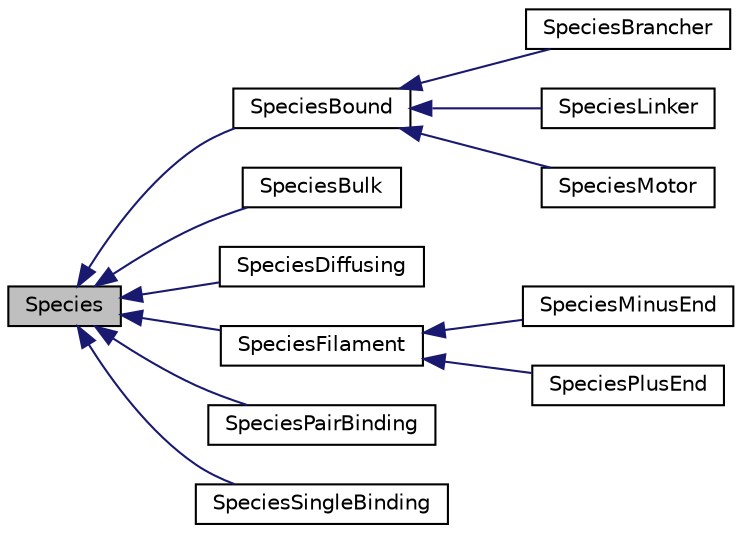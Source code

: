 digraph "Species"
{
 // INTERACTIVE_SVG=YES
  edge [fontname="Helvetica",fontsize="10",labelfontname="Helvetica",labelfontsize="10"];
  node [fontname="Helvetica",fontsize="10",shape=record];
  rankdir="LR";
  Node0 [label="Species",height=0.2,width=0.4,color="black", fillcolor="grey75", style="filled", fontcolor="black"];
  Node0 -> Node1 [dir="back",color="midnightblue",fontsize="10",style="solid",fontname="Helvetica"];
  Node1 [label="SpeciesBound",height=0.2,width=0.4,color="black", fillcolor="white", style="filled",URL="$classSpeciesBound.html",tooltip="Used for species that can be bound to a Filament. "];
  Node1 -> Node2 [dir="back",color="midnightblue",fontsize="10",style="solid",fontname="Helvetica"];
  Node2 [label="SpeciesBrancher",height=0.2,width=0.4,color="black", fillcolor="white", style="filled",URL="$classSpeciesBrancher.html",tooltip="Used for species that can be bound to a Filament. "];
  Node1 -> Node3 [dir="back",color="midnightblue",fontsize="10",style="solid",fontname="Helvetica"];
  Node3 [label="SpeciesLinker",height=0.2,width=0.4,color="black", fillcolor="white", style="filled",URL="$classSpeciesLinker.html",tooltip="Used for species that can be bound to a Filament. "];
  Node1 -> Node4 [dir="back",color="midnightblue",fontsize="10",style="solid",fontname="Helvetica"];
  Node4 [label="SpeciesMotor",height=0.2,width=0.4,color="black", fillcolor="white", style="filled",URL="$classSpeciesMotor.html",tooltip="Used for species that can be bound to a Filament. "];
  Node0 -> Node5 [dir="back",color="midnightblue",fontsize="10",style="solid",fontname="Helvetica"];
  Node5 [label="SpeciesBulk",height=0.2,width=0.4,color="black", fillcolor="white", style="filled",URL="$classSpeciesBulk.html",tooltip="Used for species without spatial information (i.e. well-mixed in the container) "];
  Node0 -> Node6 [dir="back",color="midnightblue",fontsize="10",style="solid",fontname="Helvetica"];
  Node6 [label="SpeciesDiffusing",height=0.2,width=0.4,color="black", fillcolor="white", style="filled",URL="$classSpeciesDiffusing.html",tooltip="Used for species which can move spatially from one compartment to the neighboring one (i..."];
  Node0 -> Node7 [dir="back",color="midnightblue",fontsize="10",style="solid",fontname="Helvetica"];
  Node7 [label="SpeciesFilament",height=0.2,width=0.4,color="black", fillcolor="white", style="filled",URL="$classSpeciesFilament.html",tooltip="Used for species that can be in a Filament. "];
  Node7 -> Node8 [dir="back",color="midnightblue",fontsize="10",style="solid",fontname="Helvetica"];
  Node8 [label="SpeciesMinusEnd",height=0.2,width=0.4,color="black", fillcolor="white", style="filled",URL="$classSpeciesMinusEnd.html",tooltip="Used for a minus end species on a Filament. "];
  Node7 -> Node9 [dir="back",color="midnightblue",fontsize="10",style="solid",fontname="Helvetica"];
  Node9 [label="SpeciesPlusEnd",height=0.2,width=0.4,color="black", fillcolor="white", style="filled",URL="$classSpeciesPlusEnd.html",tooltip="Used for a plus end species on a Filament. "];
  Node0 -> Node10 [dir="back",color="midnightblue",fontsize="10",style="solid",fontname="Helvetica"];
  Node10 [label="SpeciesPairBinding",height=0.2,width=0.4,color="black", fillcolor="white", style="filled",URL="$classSpeciesPairBinding.html",tooltip="Used to represent a pair binding site in a compartment. "];
  Node0 -> Node11 [dir="back",color="midnightblue",fontsize="10",style="solid",fontname="Helvetica"];
  Node11 [label="SpeciesSingleBinding",height=0.2,width=0.4,color="black", fillcolor="white", style="filled",URL="$classSpeciesSingleBinding.html",tooltip="Used to represent a single binding site in a compartment. "];
}
